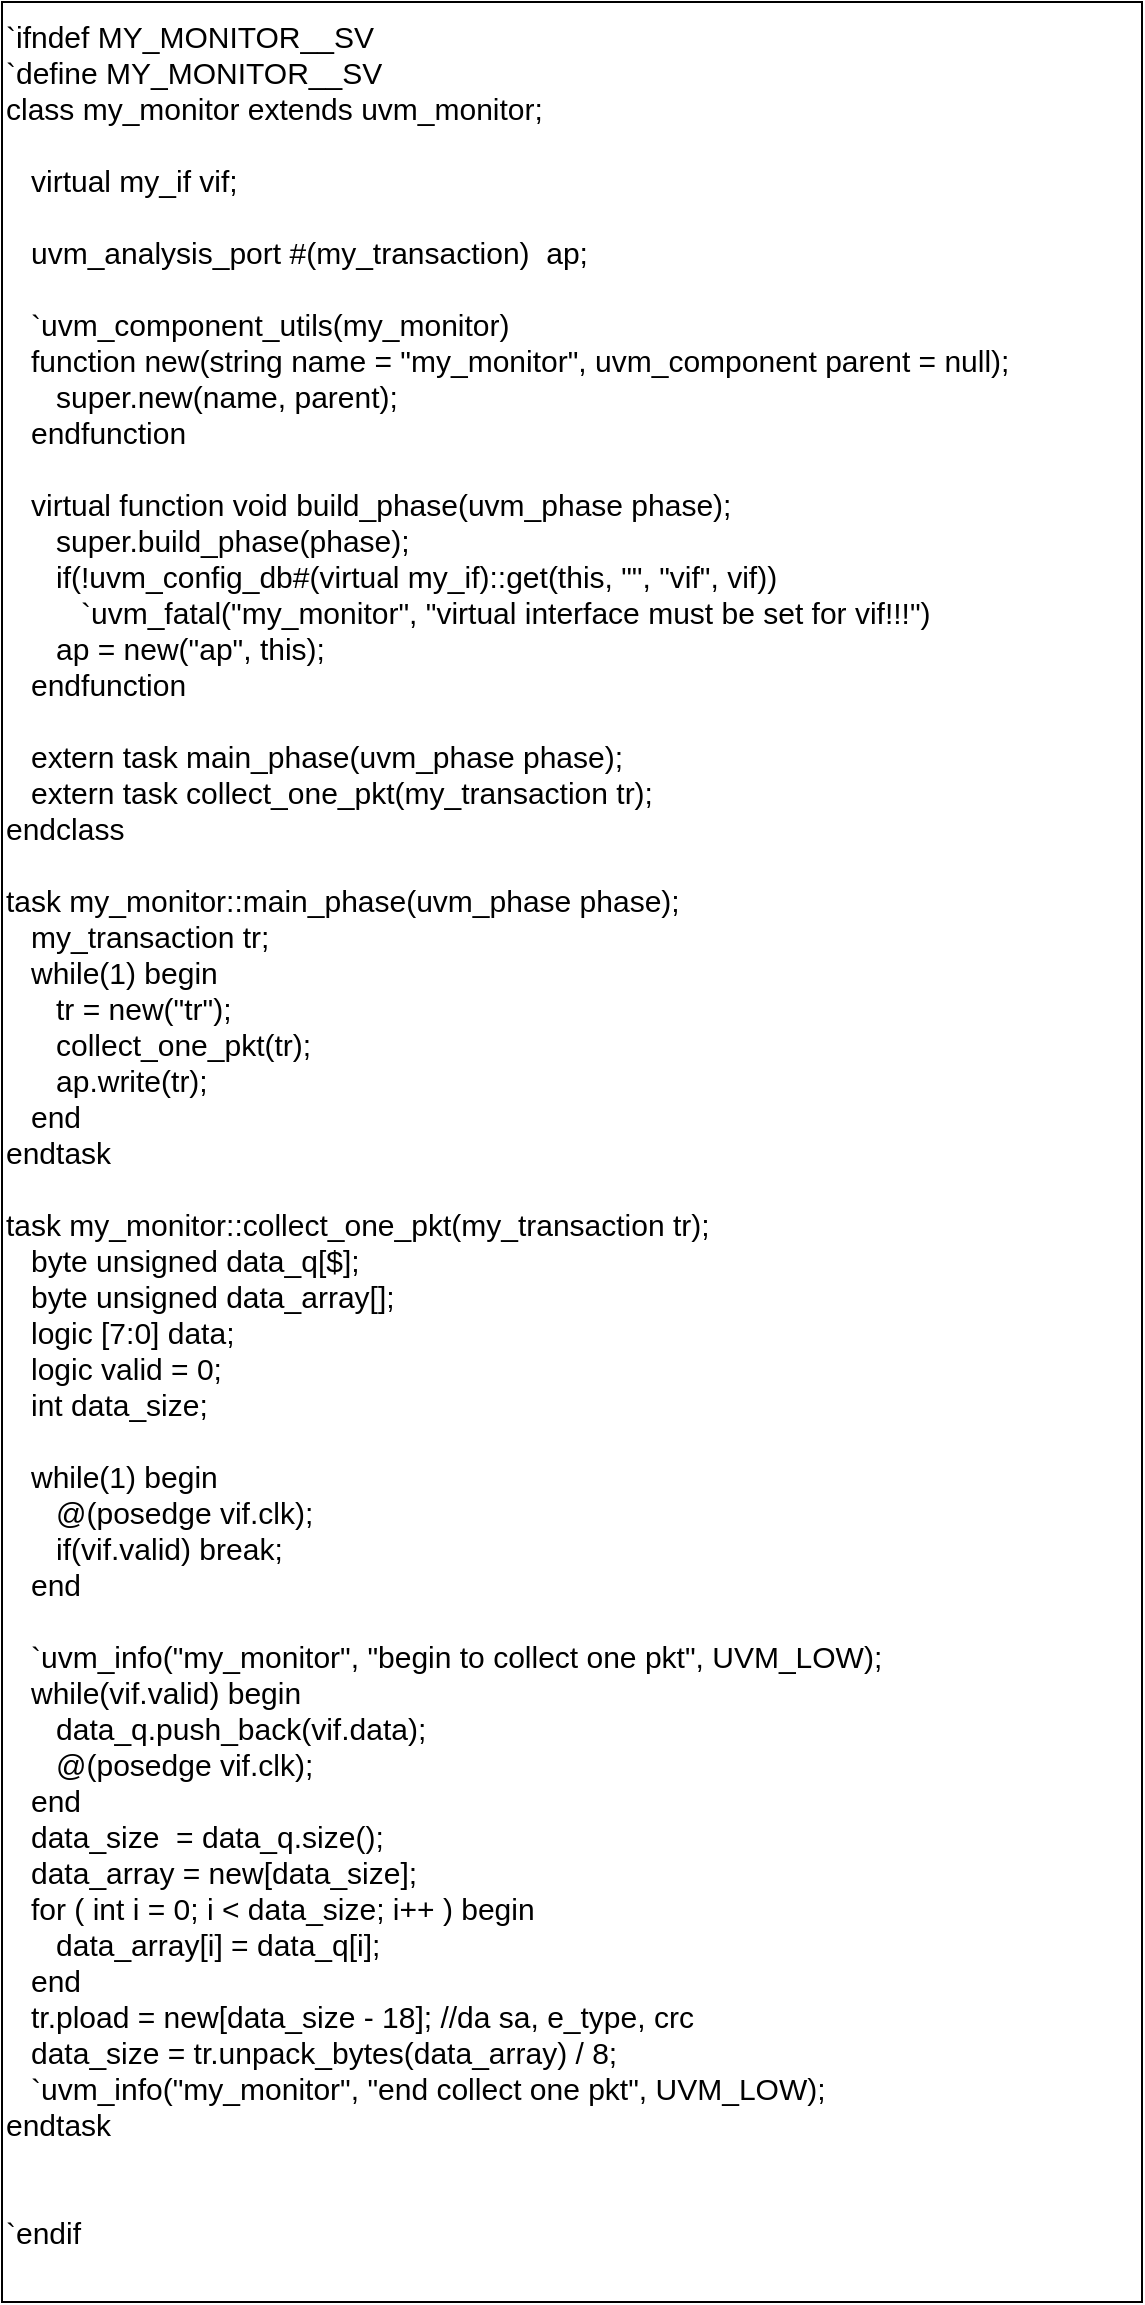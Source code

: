 <mxfile version="14.1.1" type="github">
  <diagram id="kFiBRH6TnT1HB7mjW8b7" name="第 1 页">
    <mxGraphModel dx="1038" dy="1693" grid="1" gridSize="10" guides="1" tooltips="1" connect="1" arrows="1" fold="1" page="1" pageScale="1" pageWidth="827" pageHeight="1169" math="0" shadow="0">
      <root>
        <mxCell id="0" />
        <mxCell id="1" parent="0" />
        <mxCell id="ElilCgDfNzqnLTl_yxxx-1" value="&lt;div style=&quot;font-size: 15px;&quot;&gt;`ifndef MY_MONITOR__SV&lt;/div&gt;&lt;div style=&quot;font-size: 15px;&quot;&gt;`define MY_MONITOR__SV&lt;/div&gt;&lt;div style=&quot;font-size: 15px;&quot;&gt;class my_monitor extends uvm_monitor;&lt;/div&gt;&lt;div style=&quot;font-size: 15px;&quot;&gt;&lt;br style=&quot;font-size: 15px;&quot;&gt;&lt;/div&gt;&lt;div style=&quot;font-size: 15px;&quot;&gt;&amp;nbsp; &amp;nbsp;virtual my_if vif;&lt;/div&gt;&lt;div style=&quot;font-size: 15px;&quot;&gt;&lt;br style=&quot;font-size: 15px;&quot;&gt;&lt;/div&gt;&lt;div style=&quot;font-size: 15px;&quot;&gt;&amp;nbsp; &amp;nbsp;uvm_analysis_port #(my_transaction)&amp;nbsp; ap;&lt;/div&gt;&lt;div style=&quot;font-size: 15px;&quot;&gt;&amp;nbsp; &amp;nbsp;&lt;/div&gt;&lt;div style=&quot;font-size: 15px;&quot;&gt;&amp;nbsp; &amp;nbsp;`uvm_component_utils(my_monitor)&lt;/div&gt;&lt;div style=&quot;font-size: 15px;&quot;&gt;&amp;nbsp; &amp;nbsp;function new(string name = &quot;my_monitor&quot;, uvm_component parent = null);&lt;/div&gt;&lt;div style=&quot;font-size: 15px;&quot;&gt;&amp;nbsp; &amp;nbsp; &amp;nbsp; super.new(name, parent);&lt;/div&gt;&lt;div style=&quot;font-size: 15px;&quot;&gt;&amp;nbsp; &amp;nbsp;endfunction&lt;/div&gt;&lt;div style=&quot;font-size: 15px;&quot;&gt;&lt;br style=&quot;font-size: 15px;&quot;&gt;&lt;/div&gt;&lt;div style=&quot;font-size: 15px;&quot;&gt;&amp;nbsp; &amp;nbsp;virtual function void build_phase(uvm_phase phase);&lt;/div&gt;&lt;div style=&quot;font-size: 15px;&quot;&gt;&amp;nbsp; &amp;nbsp; &amp;nbsp; super.build_phase(phase);&lt;/div&gt;&lt;div style=&quot;font-size: 15px;&quot;&gt;&amp;nbsp; &amp;nbsp; &amp;nbsp; if(!uvm_config_db#(virtual my_if)::get(this, &quot;&quot;, &quot;vif&quot;, vif))&lt;/div&gt;&lt;div style=&quot;font-size: 15px;&quot;&gt;&amp;nbsp; &amp;nbsp; &amp;nbsp; &amp;nbsp; &amp;nbsp;`uvm_fatal(&quot;my_monitor&quot;, &quot;virtual interface must be set for vif!!!&quot;)&lt;/div&gt;&lt;div style=&quot;font-size: 15px;&quot;&gt;&amp;nbsp; &amp;nbsp; &amp;nbsp; ap = new(&quot;ap&quot;, this);&lt;/div&gt;&lt;div style=&quot;font-size: 15px;&quot;&gt;&amp;nbsp; &amp;nbsp;endfunction&lt;/div&gt;&lt;div style=&quot;font-size: 15px;&quot;&gt;&lt;br style=&quot;font-size: 15px;&quot;&gt;&lt;/div&gt;&lt;div style=&quot;font-size: 15px;&quot;&gt;&amp;nbsp; &amp;nbsp;extern task main_phase(uvm_phase phase);&lt;/div&gt;&lt;div style=&quot;font-size: 15px;&quot;&gt;&amp;nbsp; &amp;nbsp;extern task collect_one_pkt(my_transaction tr);&lt;/div&gt;&lt;div style=&quot;font-size: 15px;&quot;&gt;endclass&lt;/div&gt;&lt;div style=&quot;font-size: 15px;&quot;&gt;&lt;br style=&quot;font-size: 15px;&quot;&gt;&lt;/div&gt;&lt;div style=&quot;font-size: 15px;&quot;&gt;task my_monitor::main_phase(uvm_phase phase);&lt;/div&gt;&lt;div style=&quot;font-size: 15px;&quot;&gt;&amp;nbsp; &amp;nbsp;my_transaction tr;&lt;/div&gt;&lt;div style=&quot;font-size: 15px;&quot;&gt;&amp;nbsp; &amp;nbsp;while(1) begin&lt;/div&gt;&lt;div style=&quot;font-size: 15px;&quot;&gt;&amp;nbsp; &amp;nbsp; &amp;nbsp; tr = new(&quot;tr&quot;);&lt;/div&gt;&lt;div style=&quot;font-size: 15px;&quot;&gt;&amp;nbsp; &amp;nbsp; &amp;nbsp; collect_one_pkt(tr);&lt;/div&gt;&lt;div style=&quot;font-size: 15px;&quot;&gt;&amp;nbsp; &amp;nbsp; &amp;nbsp; ap.write(tr);&lt;/div&gt;&lt;div style=&quot;font-size: 15px;&quot;&gt;&amp;nbsp; &amp;nbsp;end&lt;/div&gt;&lt;div style=&quot;font-size: 15px;&quot;&gt;endtask&lt;/div&gt;&lt;div style=&quot;font-size: 15px;&quot;&gt;&lt;br style=&quot;font-size: 15px;&quot;&gt;&lt;/div&gt;&lt;div style=&quot;font-size: 15px;&quot;&gt;task my_monitor::collect_one_pkt(my_transaction tr);&lt;/div&gt;&lt;div style=&quot;font-size: 15px;&quot;&gt;&amp;nbsp; &amp;nbsp;byte unsigned data_q[$];&lt;/div&gt;&lt;div style=&quot;font-size: 15px;&quot;&gt;&amp;nbsp; &amp;nbsp;byte unsigned data_array[];&lt;/div&gt;&lt;div style=&quot;font-size: 15px;&quot;&gt;&amp;nbsp; &amp;nbsp;logic [7:0] data;&lt;/div&gt;&lt;div style=&quot;font-size: 15px;&quot;&gt;&amp;nbsp; &amp;nbsp;logic valid = 0;&lt;/div&gt;&lt;div style=&quot;font-size: 15px;&quot;&gt;&amp;nbsp; &amp;nbsp;int data_size;&lt;/div&gt;&lt;div style=&quot;font-size: 15px;&quot;&gt;&amp;nbsp; &amp;nbsp;&lt;/div&gt;&lt;div style=&quot;font-size: 15px;&quot;&gt;&amp;nbsp; &amp;nbsp;while(1) begin&lt;/div&gt;&lt;div style=&quot;font-size: 15px;&quot;&gt;&amp;nbsp; &amp;nbsp; &amp;nbsp; @(posedge vif.clk);&lt;/div&gt;&lt;div style=&quot;font-size: 15px;&quot;&gt;&amp;nbsp; &amp;nbsp; &amp;nbsp; if(vif.valid) break;&lt;/div&gt;&lt;div style=&quot;font-size: 15px;&quot;&gt;&amp;nbsp; &amp;nbsp;end&lt;/div&gt;&lt;div style=&quot;font-size: 15px;&quot;&gt;&amp;nbsp; &amp;nbsp;&lt;/div&gt;&lt;div style=&quot;font-size: 15px;&quot;&gt;&amp;nbsp; &amp;nbsp;`uvm_info(&quot;my_monitor&quot;, &quot;begin to collect one pkt&quot;, UVM_LOW);&lt;/div&gt;&lt;div style=&quot;font-size: 15px;&quot;&gt;&amp;nbsp; &amp;nbsp;while(vif.valid) begin&lt;/div&gt;&lt;div style=&quot;font-size: 15px;&quot;&gt;&amp;nbsp; &amp;nbsp; &amp;nbsp; data_q.push_back(vif.data);&lt;/div&gt;&lt;div style=&quot;font-size: 15px;&quot;&gt;&amp;nbsp; &amp;nbsp; &amp;nbsp; @(posedge vif.clk);&lt;/div&gt;&lt;div style=&quot;font-size: 15px;&quot;&gt;&amp;nbsp; &amp;nbsp;end&lt;/div&gt;&lt;div style=&quot;font-size: 15px;&quot;&gt;&amp;nbsp; &amp;nbsp;data_size&amp;nbsp; = data_q.size();&amp;nbsp; &amp;nbsp;&lt;/div&gt;&lt;div style=&quot;font-size: 15px;&quot;&gt;&amp;nbsp; &amp;nbsp;data_array = new[data_size];&lt;/div&gt;&lt;div style=&quot;font-size: 15px;&quot;&gt;&amp;nbsp; &amp;nbsp;for ( int i = 0; i &amp;lt; data_size; i++ ) begin&lt;/div&gt;&lt;div style=&quot;font-size: 15px;&quot;&gt;&amp;nbsp; &amp;nbsp; &amp;nbsp; data_array[i] = data_q[i];&amp;nbsp;&lt;/div&gt;&lt;div style=&quot;font-size: 15px;&quot;&gt;&amp;nbsp; &amp;nbsp;end&lt;/div&gt;&lt;div style=&quot;font-size: 15px;&quot;&gt;&amp;nbsp; &amp;nbsp;tr.pload = new[data_size - 18]; //da sa, e_type, crc&lt;/div&gt;&lt;div style=&quot;font-size: 15px;&quot;&gt;&amp;nbsp; &amp;nbsp;data_size = tr.unpack_bytes(data_array) / 8;&amp;nbsp;&lt;/div&gt;&lt;div style=&quot;font-size: 15px;&quot;&gt;&amp;nbsp; &amp;nbsp;`uvm_info(&quot;my_monitor&quot;, &quot;end collect one pkt&quot;, UVM_LOW);&lt;/div&gt;&lt;div style=&quot;font-size: 15px;&quot;&gt;endtask&lt;/div&gt;&lt;div style=&quot;font-size: 15px;&quot;&gt;&lt;br style=&quot;font-size: 15px;&quot;&gt;&lt;/div&gt;&lt;div style=&quot;font-size: 15px;&quot;&gt;&lt;br style=&quot;font-size: 15px;&quot;&gt;&lt;/div&gt;&lt;div style=&quot;font-size: 15px;&quot;&gt;`endif&lt;/div&gt;&lt;div style=&quot;font-size: 15px;&quot;&gt;&lt;br style=&quot;font-size: 15px;&quot;&gt;&lt;/div&gt;" style="rounded=0;whiteSpace=wrap;html=1;align=left;fontSize=15;" vertex="1" parent="1">
          <mxGeometry x="260" y="-750" width="570" height="1150" as="geometry" />
        </mxCell>
      </root>
    </mxGraphModel>
  </diagram>
</mxfile>
